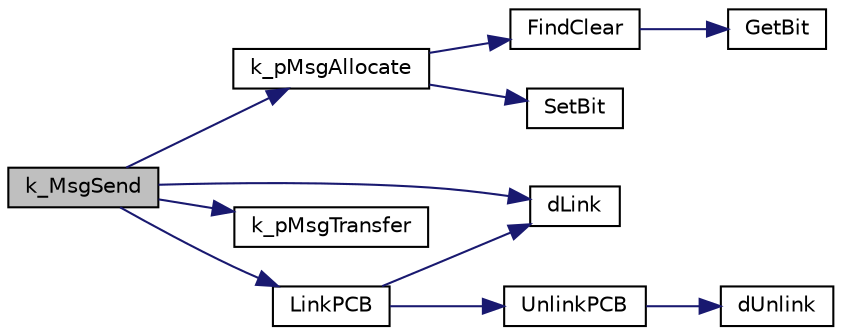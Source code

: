 digraph "k_MsgSend"
{
 // LATEX_PDF_SIZE
  edge [fontname="Helvetica",fontsize="10",labelfontname="Helvetica",labelfontsize="10"];
  node [fontname="Helvetica",fontsize="10",shape=record];
  rankdir="LR";
  Node1 [label="k_MsgSend",height=0.2,width=0.4,color="black", fillcolor="grey75", style="filled", fontcolor="black",tooltip="Sends a message from one process to another."];
  Node1 -> Node2 [color="midnightblue",fontsize="10",style="solid",fontname="Helvetica"];
  Node2 [label="dLink",height=0.2,width=0.4,color="black", fillcolor="white", style="filled",URL="$dlist_8c.html#af800d7b4d997230f7d590c452dcb1ea3",tooltip="Links a node into the back of another."];
  Node1 -> Node3 [color="midnightblue",fontsize="10",style="solid",fontname="Helvetica"];
  Node3 [label="k_pMsgAllocate",height=0.2,width=0.4,color="black", fillcolor="white", style="filled",URL="$k__messaging_8c.html#a0d9a71fc033e0800851d3fcd1d24a1b4",tooltip="Allocates message and fills its data and size."];
  Node3 -> Node4 [color="midnightblue",fontsize="10",style="solid",fontname="Helvetica"];
  Node4 [label="FindClear",height=0.2,width=0.4,color="black", fillcolor="white", style="filled",URL="$bitmap_8c.html#a5ab161451e79c2d40ca343c8b34db724",tooltip="Finds The earliest cleared bit in bitmap."];
  Node4 -> Node5 [color="midnightblue",fontsize="10",style="solid",fontname="Helvetica"];
  Node5 [label="GetBit",height=0.2,width=0.4,color="black", fillcolor="white", style="filled",URL="$bitmap_8c.html#aea47b36efa670baedacd8eb1c8cefed9",tooltip="Gets thevalue of a specific bit in a bitmap."];
  Node3 -> Node6 [color="midnightblue",fontsize="10",style="solid",fontname="Helvetica"];
  Node6 [label="SetBit",height=0.2,width=0.4,color="black", fillcolor="white", style="filled",URL="$bitmap_8c.html#ae4c722d65f629e093f97656cf1beb049",tooltip="Sets a specific bit in a bitmap."];
  Node1 -> Node7 [color="midnightblue",fontsize="10",style="solid",fontname="Helvetica"];
  Node7 [label="k_pMsgTransfer",height=0.2,width=0.4,color="black", fillcolor="white", style="filled",URL="$k__messaging_8c.html#a2296f76d232e8344b339d30d174bcf98",tooltip="Transfers a message to another."];
  Node1 -> Node8 [color="midnightblue",fontsize="10",style="solid",fontname="Helvetica"];
  Node8 [label="LinkPCB",height=0.2,width=0.4,color="black", fillcolor="white", style="filled",URL="$k__scheduler_8c.html#a6fa07eff4335f7eca76b95872e445907",tooltip="Links a PCB into a specific priority queue."];
  Node8 -> Node2 [color="midnightblue",fontsize="10",style="solid",fontname="Helvetica"];
  Node8 -> Node9 [color="midnightblue",fontsize="10",style="solid",fontname="Helvetica"];
  Node9 [label="UnlinkPCB",height=0.2,width=0.4,color="black", fillcolor="white", style="filled",URL="$k__scheduler_8c.html#a020cd5ae59a5fa38146a31260f17ee30",tooltip="Unlinks PCB from its Process queue."];
  Node9 -> Node10 [color="midnightblue",fontsize="10",style="solid",fontname="Helvetica"];
  Node10 [label="dUnlink",height=0.2,width=0.4,color="black", fillcolor="white", style="filled",URL="$dlist_8c.html#a4ac5bcc32a4b91f514e4eeff11361b61",tooltip="Unlinks a node from its current list."];
}
